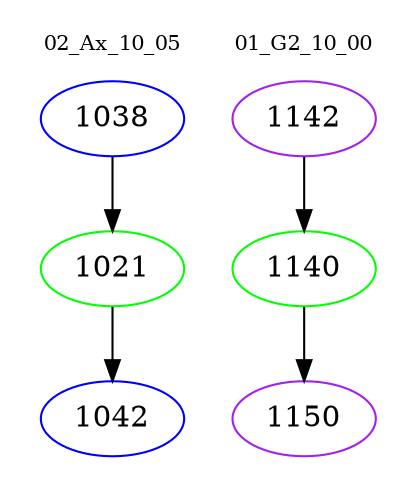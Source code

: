 digraph{
subgraph cluster_0 {
color = white
label = "02_Ax_10_05";
fontsize=10;
T0_1038 [label="1038", color="blue"]
T0_1038 -> T0_1021 [color="black"]
T0_1021 [label="1021", color="green"]
T0_1021 -> T0_1042 [color="black"]
T0_1042 [label="1042", color="blue"]
}
subgraph cluster_1 {
color = white
label = "01_G2_10_00";
fontsize=10;
T1_1142 [label="1142", color="purple"]
T1_1142 -> T1_1140 [color="black"]
T1_1140 [label="1140", color="green"]
T1_1140 -> T1_1150 [color="black"]
T1_1150 [label="1150", color="purple"]
}
}
